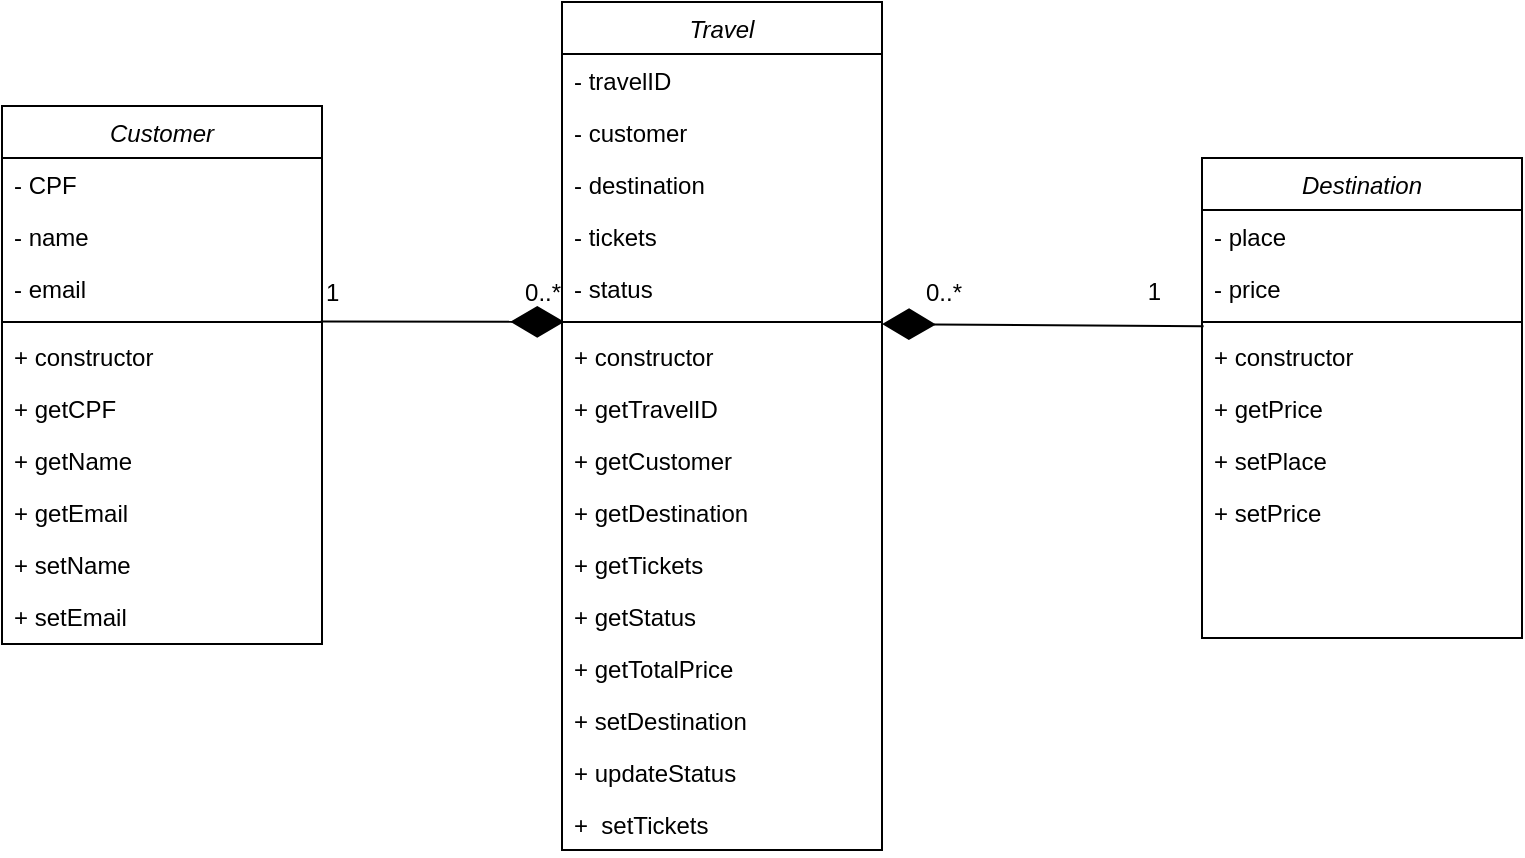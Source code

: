 <mxfile version="15.5.9" type="device"><diagram id="C5RBs43oDa-KdzZeNtuy" name="Page-1"><mxGraphModel dx="1507" dy="1490" grid="1" gridSize="10" guides="1" tooltips="1" connect="1" arrows="1" fold="1" page="1" pageScale="1" pageWidth="827" pageHeight="1169" background="#ffffff" math="0" shadow="0"><root><mxCell id="WIyWlLk6GJQsqaUBKTNV-0"/><mxCell id="WIyWlLk6GJQsqaUBKTNV-1" parent="WIyWlLk6GJQsqaUBKTNV-0"/><mxCell id="fQev1PLd3uSLh4j0kG_d-0" value="Customer" style="swimlane;fontStyle=2;align=center;verticalAlign=top;childLayout=stackLayout;horizontal=1;startSize=26;horizontalStack=0;resizeParent=1;resizeLast=0;collapsible=1;marginBottom=0;rounded=0;shadow=0;strokeWidth=1;fillColor=#FFFFFF;" vertex="1" parent="WIyWlLk6GJQsqaUBKTNV-1"><mxGeometry x="-10" y="-239" width="160" height="269" as="geometry"><mxRectangle x="230" y="140" width="160" height="26" as="alternateBounds"/></mxGeometry></mxCell><mxCell id="fQev1PLd3uSLh4j0kG_d-2" value="- CPF" style="text;align=left;verticalAlign=top;spacingLeft=4;spacingRight=4;overflow=hidden;rotatable=0;points=[[0,0.5],[1,0.5]];portConstraint=eastwest;rounded=0;shadow=0;html=0;" vertex="1" parent="fQev1PLd3uSLh4j0kG_d-0"><mxGeometry y="26" width="160" height="26" as="geometry"/></mxCell><mxCell id="fQev1PLd3uSLh4j0kG_d-1" value="- name" style="text;align=left;verticalAlign=top;spacingLeft=4;spacingRight=4;overflow=hidden;rotatable=0;points=[[0,0.5],[1,0.5]];portConstraint=eastwest;" vertex="1" parent="fQev1PLd3uSLh4j0kG_d-0"><mxGeometry y="52" width="160" height="26" as="geometry"/></mxCell><mxCell id="fQev1PLd3uSLh4j0kG_d-6" value="- email" style="text;align=left;verticalAlign=top;spacingLeft=4;spacingRight=4;overflow=hidden;rotatable=0;points=[[0,0.5],[1,0.5]];portConstraint=eastwest;rounded=0;shadow=0;html=0;" vertex="1" parent="fQev1PLd3uSLh4j0kG_d-0"><mxGeometry y="78" width="160" height="26" as="geometry"/></mxCell><mxCell id="fQev1PLd3uSLh4j0kG_d-4" value="" style="line;html=1;strokeWidth=1;align=left;verticalAlign=middle;spacingTop=-1;spacingLeft=3;spacingRight=3;rotatable=0;labelPosition=right;points=[];portConstraint=eastwest;" vertex="1" parent="fQev1PLd3uSLh4j0kG_d-0"><mxGeometry y="104" width="160" height="8" as="geometry"/></mxCell><mxCell id="fQev1PLd3uSLh4j0kG_d-7" value="+ constructor" style="text;align=left;verticalAlign=top;spacingLeft=4;spacingRight=4;overflow=hidden;rotatable=0;points=[[0,0.5],[1,0.5]];portConstraint=eastwest;" vertex="1" parent="fQev1PLd3uSLh4j0kG_d-0"><mxGeometry y="112" width="160" height="26" as="geometry"/></mxCell><mxCell id="fQev1PLd3uSLh4j0kG_d-5" value="+ getCPF" style="text;align=left;verticalAlign=top;spacingLeft=4;spacingRight=4;overflow=hidden;rotatable=0;points=[[0,0.5],[1,0.5]];portConstraint=eastwest;" vertex="1" parent="fQev1PLd3uSLh4j0kG_d-0"><mxGeometry y="138" width="160" height="26" as="geometry"/></mxCell><mxCell id="fQev1PLd3uSLh4j0kG_d-46" value="+ getName" style="text;align=left;verticalAlign=top;spacingLeft=4;spacingRight=4;overflow=hidden;rotatable=0;points=[[0,0.5],[1,0.5]];portConstraint=eastwest;" vertex="1" parent="fQev1PLd3uSLh4j0kG_d-0"><mxGeometry y="164" width="160" height="26" as="geometry"/></mxCell><mxCell id="fQev1PLd3uSLh4j0kG_d-47" value="+ getEmail" style="text;align=left;verticalAlign=top;spacingLeft=4;spacingRight=4;overflow=hidden;rotatable=0;points=[[0,0.5],[1,0.5]];portConstraint=eastwest;" vertex="1" parent="fQev1PLd3uSLh4j0kG_d-0"><mxGeometry y="190" width="160" height="26" as="geometry"/></mxCell><mxCell id="fQev1PLd3uSLh4j0kG_d-48" value="+ setName" style="text;align=left;verticalAlign=top;spacingLeft=4;spacingRight=4;overflow=hidden;rotatable=0;points=[[0,0.5],[1,0.5]];portConstraint=eastwest;" vertex="1" parent="fQev1PLd3uSLh4j0kG_d-0"><mxGeometry y="216" width="160" height="26" as="geometry"/></mxCell><mxCell id="fQev1PLd3uSLh4j0kG_d-49" value="+ setEmail" style="text;align=left;verticalAlign=top;spacingLeft=4;spacingRight=4;overflow=hidden;rotatable=0;points=[[0,0.5],[1,0.5]];portConstraint=eastwest;" vertex="1" parent="fQev1PLd3uSLh4j0kG_d-0"><mxGeometry y="242" width="160" height="26" as="geometry"/></mxCell><mxCell id="fQev1PLd3uSLh4j0kG_d-8" value="Destination" style="swimlane;fontStyle=2;align=center;verticalAlign=top;childLayout=stackLayout;horizontal=1;startSize=26;horizontalStack=0;resizeParent=1;resizeLast=0;collapsible=1;marginBottom=0;rounded=0;shadow=0;strokeWidth=1;fillColor=#FFFFFF;" vertex="1" parent="WIyWlLk6GJQsqaUBKTNV-1"><mxGeometry x="590" y="-213" width="160" height="240" as="geometry"><mxRectangle x="430" y="-150" width="160" height="26" as="alternateBounds"/></mxGeometry></mxCell><mxCell id="fQev1PLd3uSLh4j0kG_d-9" value="- place" style="text;align=left;verticalAlign=top;spacingLeft=4;spacingRight=4;overflow=hidden;rotatable=0;points=[[0,0.5],[1,0.5]];portConstraint=eastwest;" vertex="1" parent="fQev1PLd3uSLh4j0kG_d-8"><mxGeometry y="26" width="160" height="26" as="geometry"/></mxCell><mxCell id="fQev1PLd3uSLh4j0kG_d-10" value="- price" style="text;align=left;verticalAlign=top;spacingLeft=4;spacingRight=4;overflow=hidden;rotatable=0;points=[[0,0.5],[1,0.5]];portConstraint=eastwest;rounded=0;shadow=0;html=0;" vertex="1" parent="fQev1PLd3uSLh4j0kG_d-8"><mxGeometry y="52" width="160" height="26" as="geometry"/></mxCell><mxCell id="fQev1PLd3uSLh4j0kG_d-13" value="" style="line;html=1;strokeWidth=1;align=left;verticalAlign=middle;spacingTop=-1;spacingLeft=3;spacingRight=3;rotatable=0;labelPosition=right;points=[];portConstraint=eastwest;" vertex="1" parent="fQev1PLd3uSLh4j0kG_d-8"><mxGeometry y="78" width="160" height="8" as="geometry"/></mxCell><mxCell id="fQev1PLd3uSLh4j0kG_d-14" value="+ constructor" style="text;align=left;verticalAlign=top;spacingLeft=4;spacingRight=4;overflow=hidden;rotatable=0;points=[[0,0.5],[1,0.5]];portConstraint=eastwest;" vertex="1" parent="fQev1PLd3uSLh4j0kG_d-8"><mxGeometry y="86" width="160" height="26" as="geometry"/></mxCell><mxCell id="fQev1PLd3uSLh4j0kG_d-15" value="+ getPrice" style="text;align=left;verticalAlign=top;spacingLeft=4;spacingRight=4;overflow=hidden;rotatable=0;points=[[0,0.5],[1,0.5]];portConstraint=eastwest;" vertex="1" parent="fQev1PLd3uSLh4j0kG_d-8"><mxGeometry y="112" width="160" height="26" as="geometry"/></mxCell><mxCell id="fQev1PLd3uSLh4j0kG_d-77" value="+ setPlace" style="text;align=left;verticalAlign=top;spacingLeft=4;spacingRight=4;overflow=hidden;rotatable=0;points=[[0,0.5],[1,0.5]];portConstraint=eastwest;" vertex="1" parent="fQev1PLd3uSLh4j0kG_d-8"><mxGeometry y="138" width="160" height="26" as="geometry"/></mxCell><mxCell id="fQev1PLd3uSLh4j0kG_d-59" value="+ setPrice" style="text;align=left;verticalAlign=top;spacingLeft=4;spacingRight=4;overflow=hidden;rotatable=0;points=[[0,0.5],[1,0.5]];portConstraint=eastwest;" vertex="1" parent="fQev1PLd3uSLh4j0kG_d-8"><mxGeometry y="164" width="160" height="26" as="geometry"/></mxCell><mxCell id="fQev1PLd3uSLh4j0kG_d-16" value="Travel" style="swimlane;fontStyle=2;align=center;verticalAlign=top;childLayout=stackLayout;horizontal=1;startSize=26;horizontalStack=0;resizeParent=1;resizeLast=0;collapsible=1;marginBottom=0;rounded=0;shadow=0;strokeWidth=1;fillColor=#FFFFFF;" vertex="1" parent="WIyWlLk6GJQsqaUBKTNV-1"><mxGeometry x="270" y="-291" width="160" height="424" as="geometry"><mxRectangle x="230" y="140" width="160" height="26" as="alternateBounds"/></mxGeometry></mxCell><mxCell id="fQev1PLd3uSLh4j0kG_d-55" value="- travelID" style="text;align=left;verticalAlign=top;spacingLeft=4;spacingRight=4;overflow=hidden;rotatable=0;points=[[0,0.5],[1,0.5]];portConstraint=eastwest;rounded=0;shadow=0;html=0;" vertex="1" parent="fQev1PLd3uSLh4j0kG_d-16"><mxGeometry y="26" width="160" height="26" as="geometry"/></mxCell><mxCell id="fQev1PLd3uSLh4j0kG_d-19" value="- customer" style="text;align=left;verticalAlign=top;spacingLeft=4;spacingRight=4;overflow=hidden;rotatable=0;points=[[0,0.5],[1,0.5]];portConstraint=eastwest;rounded=0;shadow=0;html=0;fillColor=none;" vertex="1" parent="fQev1PLd3uSLh4j0kG_d-16"><mxGeometry y="52" width="160" height="26" as="geometry"/></mxCell><mxCell id="fQev1PLd3uSLh4j0kG_d-40" value="- destination" style="text;align=left;verticalAlign=top;spacingLeft=4;spacingRight=4;overflow=hidden;rotatable=0;points=[[0,0.5],[1,0.5]];portConstraint=eastwest;rounded=0;shadow=0;html=0;" vertex="1" parent="fQev1PLd3uSLh4j0kG_d-16"><mxGeometry y="78" width="160" height="26" as="geometry"/></mxCell><mxCell id="fQev1PLd3uSLh4j0kG_d-41" value="- tickets" style="text;align=left;verticalAlign=top;spacingLeft=4;spacingRight=4;overflow=hidden;rotatable=0;points=[[0,0.5],[1,0.5]];portConstraint=eastwest;rounded=0;shadow=0;html=0;" vertex="1" parent="fQev1PLd3uSLh4j0kG_d-16"><mxGeometry y="104" width="160" height="26" as="geometry"/></mxCell><mxCell id="fQev1PLd3uSLh4j0kG_d-54" value="- status" style="text;align=left;verticalAlign=top;spacingLeft=4;spacingRight=4;overflow=hidden;rotatable=0;points=[[0,0.5],[1,0.5]];portConstraint=eastwest;rounded=0;shadow=0;html=0;" vertex="1" parent="fQev1PLd3uSLh4j0kG_d-16"><mxGeometry y="130" width="160" height="26" as="geometry"/></mxCell><mxCell id="fQev1PLd3uSLh4j0kG_d-20" value="" style="line;html=1;strokeWidth=1;align=left;verticalAlign=middle;spacingTop=-1;spacingLeft=3;spacingRight=3;rotatable=0;labelPosition=right;points=[];portConstraint=eastwest;" vertex="1" parent="fQev1PLd3uSLh4j0kG_d-16"><mxGeometry y="156" width="160" height="8" as="geometry"/></mxCell><mxCell id="fQev1PLd3uSLh4j0kG_d-21" value="+ constructor" style="text;align=left;verticalAlign=top;spacingLeft=4;spacingRight=4;overflow=hidden;rotatable=0;points=[[0,0.5],[1,0.5]];portConstraint=eastwest;" vertex="1" parent="fQev1PLd3uSLh4j0kG_d-16"><mxGeometry y="164" width="160" height="26" as="geometry"/></mxCell><mxCell id="fQev1PLd3uSLh4j0kG_d-71" value="+ getTravelID" style="text;align=left;verticalAlign=top;spacingLeft=4;spacingRight=4;overflow=hidden;rotatable=0;points=[[0,0.5],[1,0.5]];portConstraint=eastwest;" vertex="1" parent="fQev1PLd3uSLh4j0kG_d-16"><mxGeometry y="190" width="160" height="26" as="geometry"/></mxCell><mxCell id="fQev1PLd3uSLh4j0kG_d-50" value="+ getCustomer" style="text;align=left;verticalAlign=top;spacingLeft=4;spacingRight=4;overflow=hidden;rotatable=0;points=[[0,0.5],[1,0.5]];portConstraint=eastwest;" vertex="1" parent="fQev1PLd3uSLh4j0kG_d-16"><mxGeometry y="216" width="160" height="26" as="geometry"/></mxCell><mxCell id="fQev1PLd3uSLh4j0kG_d-51" value="+ getDestination" style="text;align=left;verticalAlign=top;spacingLeft=4;spacingRight=4;overflow=hidden;rotatable=0;points=[[0,0.5],[1,0.5]];portConstraint=eastwest;" vertex="1" parent="fQev1PLd3uSLh4j0kG_d-16"><mxGeometry y="242" width="160" height="26" as="geometry"/></mxCell><mxCell id="fQev1PLd3uSLh4j0kG_d-72" value="+ getTickets" style="text;align=left;verticalAlign=top;spacingLeft=4;spacingRight=4;overflow=hidden;rotatable=0;points=[[0,0.5],[1,0.5]];portConstraint=eastwest;" vertex="1" parent="fQev1PLd3uSLh4j0kG_d-16"><mxGeometry y="268" width="160" height="26" as="geometry"/></mxCell><mxCell id="fQev1PLd3uSLh4j0kG_d-63" value="+ getStatus" style="text;align=left;verticalAlign=top;spacingLeft=4;spacingRight=4;overflow=hidden;rotatable=0;points=[[0,0.5],[1,0.5]];portConstraint=eastwest;" vertex="1" parent="fQev1PLd3uSLh4j0kG_d-16"><mxGeometry y="294" width="160" height="26" as="geometry"/></mxCell><mxCell id="fQev1PLd3uSLh4j0kG_d-61" value="+ getTotalPrice" style="text;align=left;verticalAlign=top;spacingLeft=4;spacingRight=4;overflow=hidden;rotatable=0;points=[[0,0.5],[1,0.5]];portConstraint=eastwest;" vertex="1" parent="fQev1PLd3uSLh4j0kG_d-16"><mxGeometry y="320" width="160" height="26" as="geometry"/></mxCell><mxCell id="fQev1PLd3uSLh4j0kG_d-76" value="+ setDestination" style="text;align=left;verticalAlign=top;spacingLeft=4;spacingRight=4;overflow=hidden;rotatable=0;points=[[0,0.5],[1,0.5]];portConstraint=eastwest;" vertex="1" parent="fQev1PLd3uSLh4j0kG_d-16"><mxGeometry y="346" width="160" height="26" as="geometry"/></mxCell><mxCell id="fQev1PLd3uSLh4j0kG_d-62" value="+ updateStatus" style="text;align=left;verticalAlign=top;spacingLeft=4;spacingRight=4;overflow=hidden;rotatable=0;points=[[0,0.5],[1,0.5]];portConstraint=eastwest;" vertex="1" parent="fQev1PLd3uSLh4j0kG_d-16"><mxGeometry y="372" width="160" height="26" as="geometry"/></mxCell><mxCell id="fQev1PLd3uSLh4j0kG_d-70" value="+  setTickets" style="text;align=left;verticalAlign=top;spacingLeft=4;spacingRight=4;overflow=hidden;rotatable=0;points=[[0,0.5],[1,0.5]];portConstraint=eastwest;" vertex="1" parent="fQev1PLd3uSLh4j0kG_d-16"><mxGeometry y="398" width="160" height="26" as="geometry"/></mxCell><mxCell id="fQev1PLd3uSLh4j0kG_d-84" value="" style="endArrow=diamondThin;endFill=1;endSize=24;html=1;rounded=0;exitX=0.005;exitY=-0.07;exitDx=0;exitDy=0;exitPerimeter=0;" edge="1" parent="WIyWlLk6GJQsqaUBKTNV-1" source="fQev1PLd3uSLh4j0kG_d-14"><mxGeometry width="160" relative="1" as="geometry"><mxPoint x="480" y="-100" as="sourcePoint"/><mxPoint x="430" y="-130" as="targetPoint"/></mxGeometry></mxCell><mxCell id="fQev1PLd3uSLh4j0kG_d-85" value="" style="endArrow=diamondThin;endFill=1;endSize=24;html=1;rounded=0;exitX=0.996;exitY=0.464;exitDx=0;exitDy=0;exitPerimeter=0;entryX=0.007;entryY=0.489;entryDx=0;entryDy=0;entryPerimeter=0;" edge="1" parent="WIyWlLk6GJQsqaUBKTNV-1" source="fQev1PLd3uSLh4j0kG_d-4" target="fQev1PLd3uSLh4j0kG_d-20"><mxGeometry width="160" relative="1" as="geometry"><mxPoint x="160" y="-130" as="sourcePoint"/><mxPoint x="270" y="-130" as="targetPoint"/></mxGeometry></mxCell><mxCell id="fQev1PLd3uSLh4j0kG_d-86" value="1" style="resizable=0;align=left;verticalAlign=bottom;labelBackgroundColor=none;fontSize=12;" connectable="0" vertex="1" parent="WIyWlLk6GJQsqaUBKTNV-1"><mxGeometry x="150.003" y="-136.996" as="geometry"/></mxCell><mxCell id="fQev1PLd3uSLh4j0kG_d-87" value="0..*" style="resizable=0;align=right;verticalAlign=bottom;labelBackgroundColor=none;fontSize=12;" connectable="0" vertex="1" parent="WIyWlLk6GJQsqaUBKTNV-1"><mxGeometry x="271.04" y="-137.235" as="geometry"/></mxCell><mxCell id="fQev1PLd3uSLh4j0kG_d-89" value="0..*" style="resizable=0;align=left;verticalAlign=bottom;labelBackgroundColor=none;fontSize=12;" connectable="0" vertex="1" parent="WIyWlLk6GJQsqaUBKTNV-1"><mxGeometry x="450.003" y="-137.236" as="geometry"/></mxCell><mxCell id="fQev1PLd3uSLh4j0kG_d-90" value="1" style="resizable=0;align=right;verticalAlign=bottom;labelBackgroundColor=none;fontSize=12;" connectable="0" vertex="1" parent="WIyWlLk6GJQsqaUBKTNV-1"><mxGeometry x="571.04" y="-137.475" as="geometry"/></mxCell></root></mxGraphModel></diagram></mxfile>